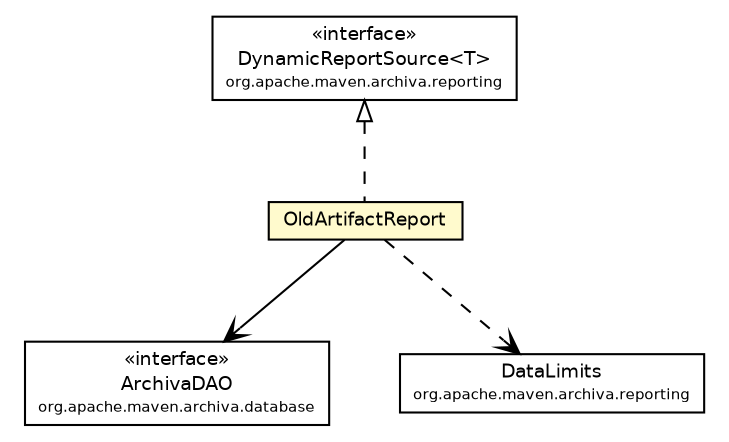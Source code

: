#!/usr/local/bin/dot
#
# Class diagram 
# Generated by UmlGraph version 4.6 (http://www.spinellis.gr/sw/umlgraph)
#

digraph G {
	edge [fontname="Helvetica",fontsize=10,labelfontname="Helvetica",labelfontsize=10];
	node [fontname="Helvetica",fontsize=10,shape=plaintext];
	// org.apache.maven.archiva.database.ArchivaDAO
	c108551 [label=<<table border="0" cellborder="1" cellspacing="0" cellpadding="2" port="p" href="../../database/ArchivaDAO.html">
		<tr><td><table border="0" cellspacing="0" cellpadding="1">
			<tr><td> &laquo;interface&raquo; </td></tr>
			<tr><td> ArchivaDAO </td></tr>
			<tr><td><font point-size="7.0"> org.apache.maven.archiva.database </font></td></tr>
		</table></td></tr>
		</table>>, fontname="Helvetica", fontcolor="black", fontsize=9.0];
	// org.apache.maven.archiva.reporting.DynamicReportSource<T>
	c108605 [label=<<table border="0" cellborder="1" cellspacing="0" cellpadding="2" port="p" href="../DynamicReportSource.html">
		<tr><td><table border="0" cellspacing="0" cellpadding="1">
			<tr><td> &laquo;interface&raquo; </td></tr>
			<tr><td> DynamicReportSource&lt;T&gt; </td></tr>
			<tr><td><font point-size="7.0"> org.apache.maven.archiva.reporting </font></td></tr>
		</table></td></tr>
		</table>>, fontname="Helvetica", fontcolor="black", fontsize=9.0];
	// org.apache.maven.archiva.reporting.DataLimits
	c108607 [label=<<table border="0" cellborder="1" cellspacing="0" cellpadding="2" port="p" href="../DataLimits.html">
		<tr><td><table border="0" cellspacing="0" cellpadding="1">
			<tr><td> DataLimits </td></tr>
			<tr><td><font point-size="7.0"> org.apache.maven.archiva.reporting </font></td></tr>
		</table></td></tr>
		</table>>, fontname="Helvetica", fontcolor="black", fontsize=9.0];
	// org.apache.maven.archiva.reporting.artifact.OldArtifactReport
	c108610 [label=<<table border="0" cellborder="1" cellspacing="0" cellpadding="2" port="p" bgcolor="lemonChiffon" href="./OldArtifactReport.html">
		<tr><td><table border="0" cellspacing="0" cellpadding="1">
			<tr><td> OldArtifactReport </td></tr>
		</table></td></tr>
		</table>>, fontname="Helvetica", fontcolor="black", fontsize=9.0];
	//org.apache.maven.archiva.reporting.artifact.OldArtifactReport implements org.apache.maven.archiva.reporting.DynamicReportSource<T>
	c108605:p -> c108610:p [dir=back,arrowtail=empty,style=dashed];
	// org.apache.maven.archiva.reporting.artifact.OldArtifactReport NAVASSOC org.apache.maven.archiva.database.ArchivaDAO
	c108610:p -> c108551:p [taillabel="", label="", headlabel="", fontname="Helvetica", fontcolor="black", fontsize=10.0, color="black", arrowhead=open];
	// org.apache.maven.archiva.reporting.artifact.OldArtifactReport DEPEND org.apache.maven.archiva.reporting.DataLimits
	c108610:p -> c108607:p [taillabel="", label="", headlabel="", fontname="Helvetica", fontcolor="black", fontsize=10.0, color="black", arrowhead=open, style=dashed];
}

